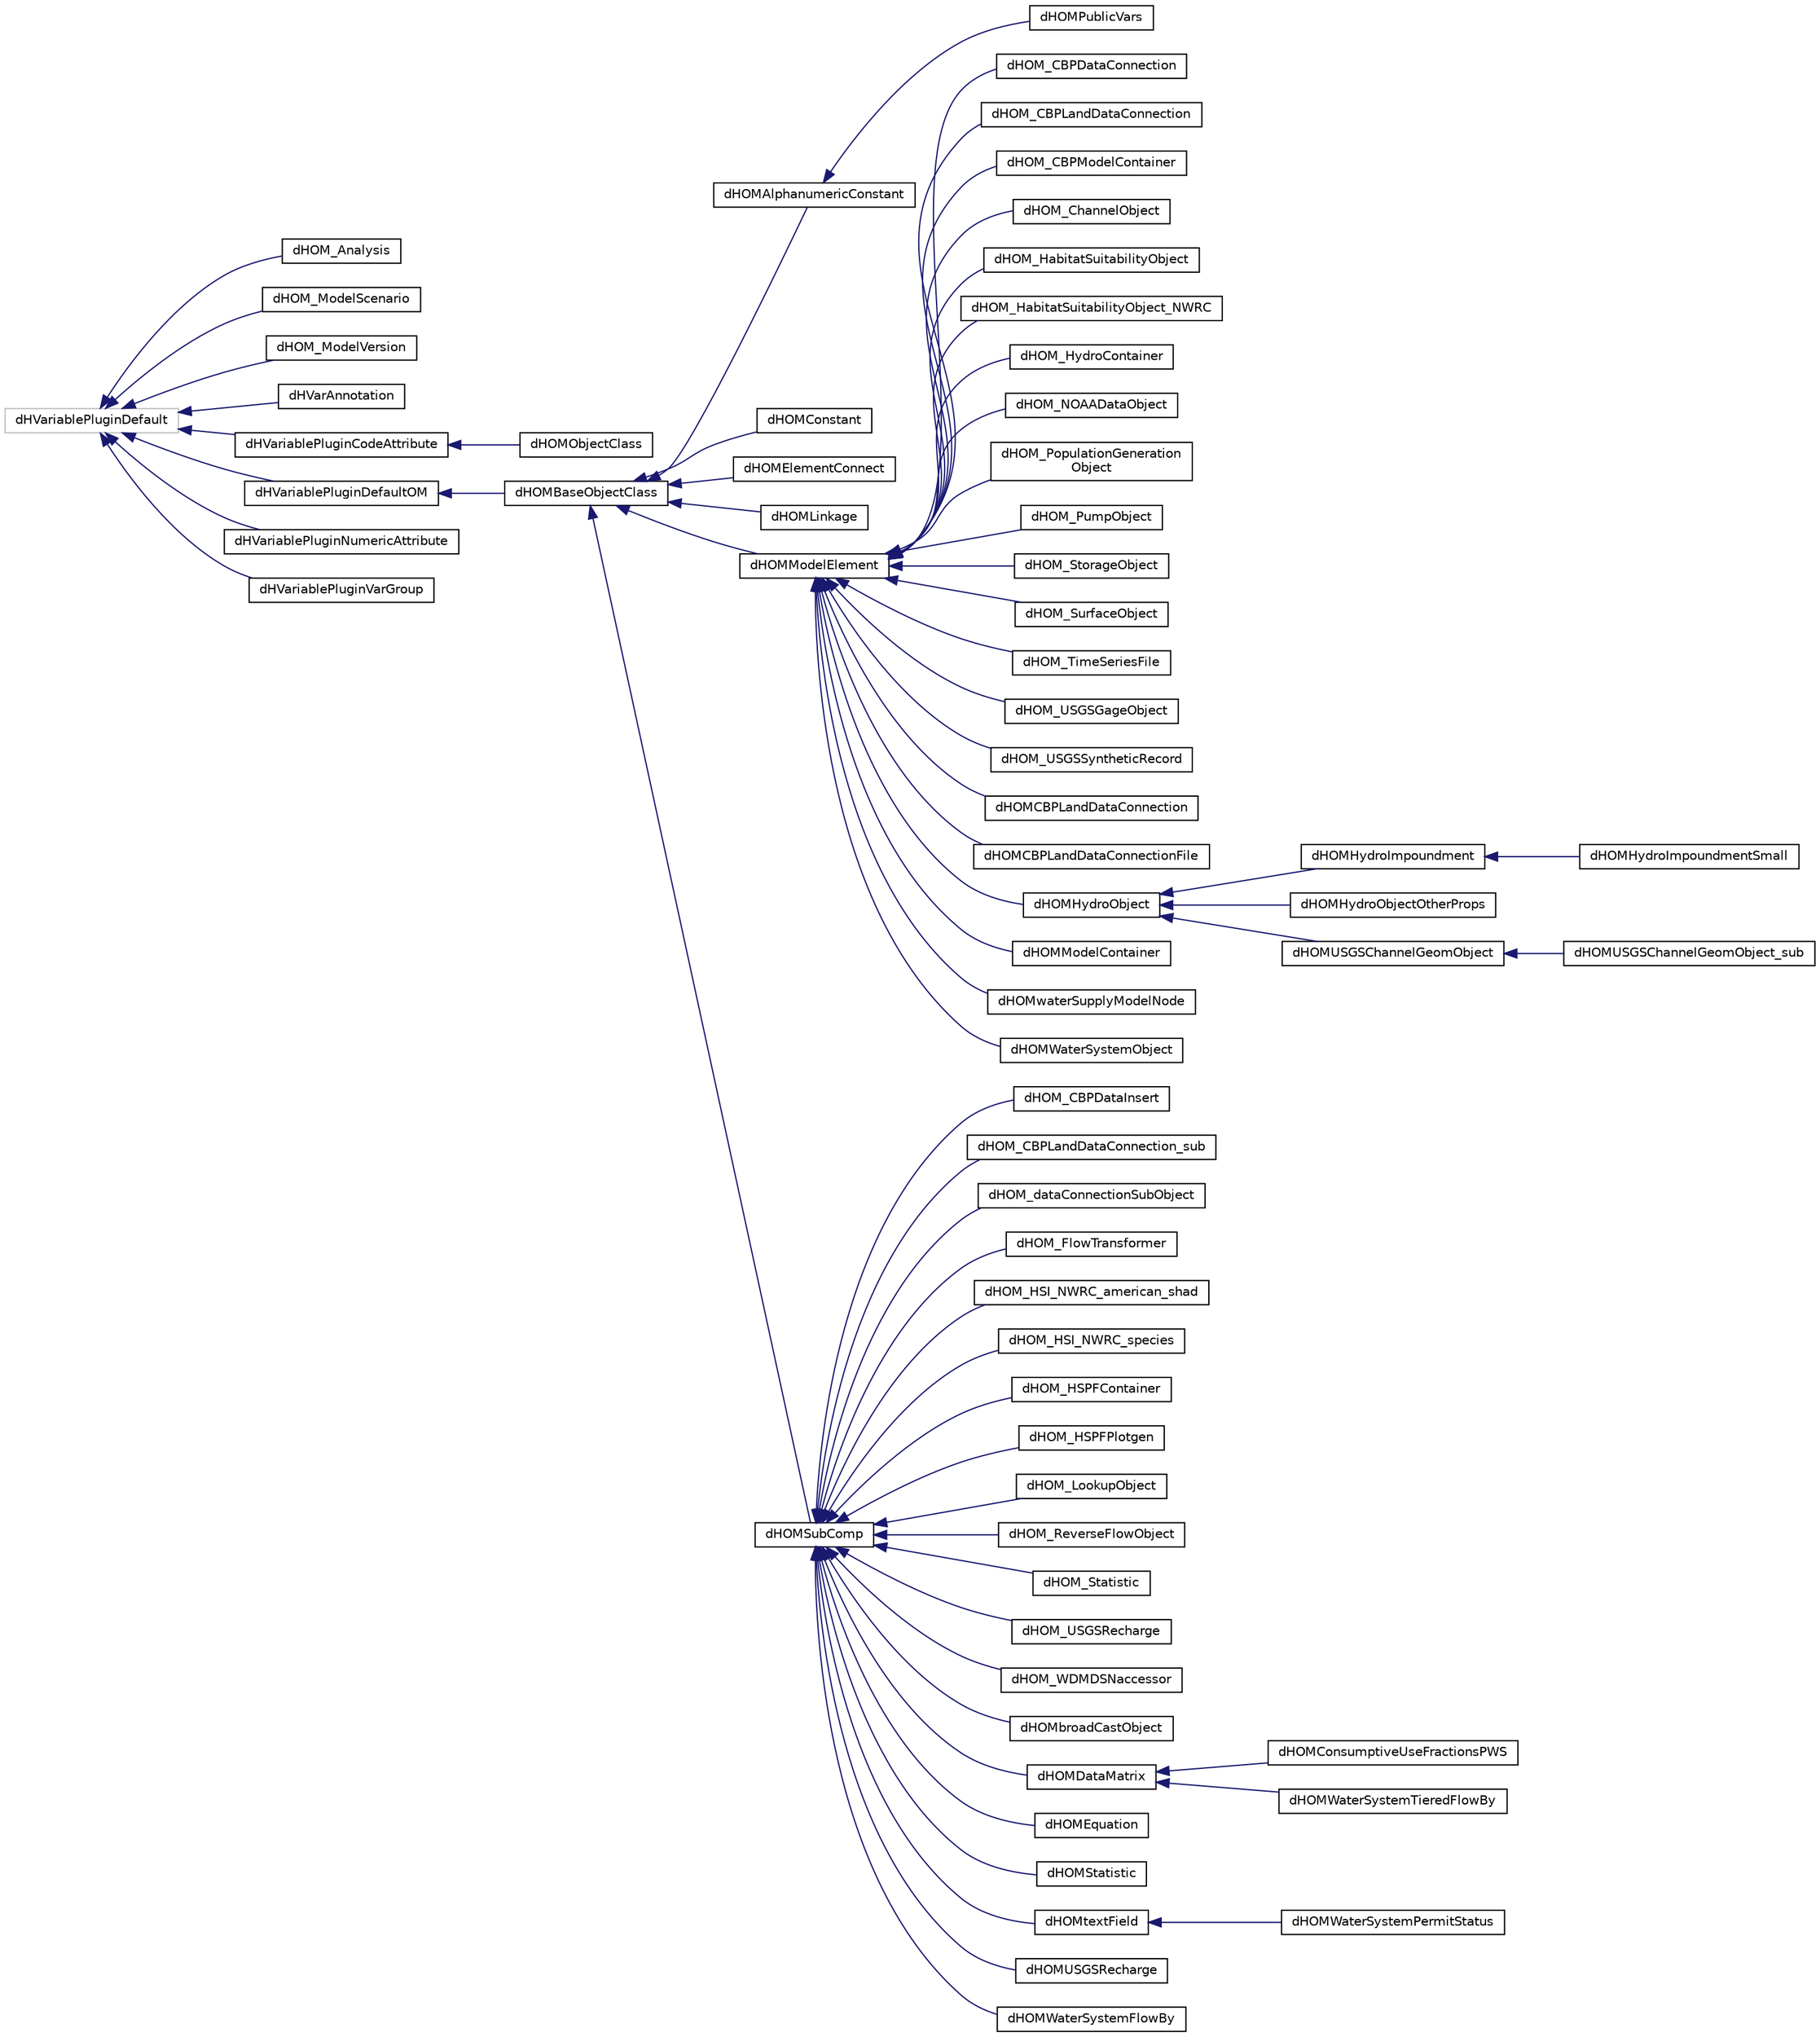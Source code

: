 digraph "Graphical Class Hierarchy"
{
 // LATEX_PDF_SIZE
  edge [fontname="Helvetica",fontsize="10",labelfontname="Helvetica",labelfontsize="10"];
  node [fontname="Helvetica",fontsize="10",shape=record];
  rankdir="LR";
  Node353 [label="dHVariablePluginDefault",height=0.2,width=0.4,color="grey75", fillcolor="white", style="filled",tooltip=" "];
  Node353 -> Node0 [dir="back",color="midnightblue",fontsize="10",style="solid",fontname="Helvetica"];
  Node0 [label="dHOM_Analysis",height=0.2,width=0.4,color="black", fillcolor="white", style="filled",URL="$classdHOM__Analysis.html",tooltip=" "];
  Node353 -> Node355 [dir="back",color="midnightblue",fontsize="10",style="solid",fontname="Helvetica"];
  Node355 [label="dHOM_ModelScenario",height=0.2,width=0.4,color="black", fillcolor="white", style="filled",URL="$classdHOM__ModelScenario.html",tooltip=" "];
  Node353 -> Node356 [dir="back",color="midnightblue",fontsize="10",style="solid",fontname="Helvetica"];
  Node356 [label="dHOM_ModelVersion",height=0.2,width=0.4,color="black", fillcolor="white", style="filled",URL="$classdHOM__ModelVersion.html",tooltip=" "];
  Node353 -> Node357 [dir="back",color="midnightblue",fontsize="10",style="solid",fontname="Helvetica"];
  Node357 [label="dHVarAnnotation",height=0.2,width=0.4,color="black", fillcolor="white", style="filled",URL="$classdHVarAnnotation.html",tooltip=" "];
  Node353 -> Node358 [dir="back",color="midnightblue",fontsize="10",style="solid",fontname="Helvetica"];
  Node358 [label="dHVariablePluginCodeAttribute",height=0.2,width=0.4,color="black", fillcolor="white", style="filled",URL="$classdHVariablePluginCodeAttribute.html",tooltip=" "];
  Node358 -> Node359 [dir="back",color="midnightblue",fontsize="10",style="solid",fontname="Helvetica"];
  Node359 [label="dHOMObjectClass",height=0.2,width=0.4,color="black", fillcolor="white", style="filled",URL="$classdHOMObjectClass.html",tooltip=" "];
  Node353 -> Node360 [dir="back",color="midnightblue",fontsize="10",style="solid",fontname="Helvetica"];
  Node360 [label="dHVariablePluginDefaultOM",height=0.2,width=0.4,color="black", fillcolor="white", style="filled",URL="$classdHVariablePluginDefaultOM.html",tooltip=" "];
  Node360 -> Node361 [dir="back",color="midnightblue",fontsize="10",style="solid",fontname="Helvetica"];
  Node361 [label="dHOMBaseObjectClass",height=0.2,width=0.4,color="black", fillcolor="white", style="filled",URL="$classdHOMBaseObjectClass.html",tooltip=" "];
  Node361 -> Node362 [dir="back",color="midnightblue",fontsize="10",style="solid",fontname="Helvetica"];
  Node362 [label="dHOMAlphanumericConstant",height=0.2,width=0.4,color="black", fillcolor="white", style="filled",URL="$classdHOMAlphanumericConstant.html",tooltip=" "];
  Node362 -> Node363 [dir="back",color="midnightblue",fontsize="10",style="solid",fontname="Helvetica"];
  Node363 [label="dHOMPublicVars",height=0.2,width=0.4,color="black", fillcolor="white", style="filled",URL="$classdHOMPublicVars.html",tooltip=" "];
  Node361 -> Node364 [dir="back",color="midnightblue",fontsize="10",style="solid",fontname="Helvetica"];
  Node364 [label="dHOMConstant",height=0.2,width=0.4,color="black", fillcolor="white", style="filled",URL="$classdHOMConstant.html",tooltip=" "];
  Node361 -> Node365 [dir="back",color="midnightblue",fontsize="10",style="solid",fontname="Helvetica"];
  Node365 [label="dHOMElementConnect",height=0.2,width=0.4,color="black", fillcolor="white", style="filled",URL="$classdHOMElementConnect.html",tooltip=" "];
  Node361 -> Node366 [dir="back",color="midnightblue",fontsize="10",style="solid",fontname="Helvetica"];
  Node366 [label="dHOMLinkage",height=0.2,width=0.4,color="black", fillcolor="white", style="filled",URL="$classdHOMLinkage.html",tooltip=" "];
  Node361 -> Node367 [dir="back",color="midnightblue",fontsize="10",style="solid",fontname="Helvetica"];
  Node367 [label="dHOMModelElement",height=0.2,width=0.4,color="black", fillcolor="white", style="filled",URL="$classdHOMModelElement.html",tooltip=" "];
  Node367 -> Node368 [dir="back",color="midnightblue",fontsize="10",style="solid",fontname="Helvetica"];
  Node368 [label="dHOM_CBPDataConnection",height=0.2,width=0.4,color="black", fillcolor="white", style="filled",URL="$classdHOM__CBPDataConnection.html",tooltip=" "];
  Node367 -> Node369 [dir="back",color="midnightblue",fontsize="10",style="solid",fontname="Helvetica"];
  Node369 [label="dHOM_CBPLandDataConnection",height=0.2,width=0.4,color="black", fillcolor="white", style="filled",URL="$classdHOM__CBPLandDataConnection.html",tooltip=" "];
  Node367 -> Node370 [dir="back",color="midnightblue",fontsize="10",style="solid",fontname="Helvetica"];
  Node370 [label="dHOM_CBPModelContainer",height=0.2,width=0.4,color="black", fillcolor="white", style="filled",URL="$classdHOM__CBPModelContainer.html",tooltip=" "];
  Node367 -> Node371 [dir="back",color="midnightblue",fontsize="10",style="solid",fontname="Helvetica"];
  Node371 [label="dHOM_ChannelObject",height=0.2,width=0.4,color="black", fillcolor="white", style="filled",URL="$classdHOM__ChannelObject.html",tooltip=" "];
  Node367 -> Node372 [dir="back",color="midnightblue",fontsize="10",style="solid",fontname="Helvetica"];
  Node372 [label="dHOM_HabitatSuitabilityObject",height=0.2,width=0.4,color="black", fillcolor="white", style="filled",URL="$classdHOM__HabitatSuitabilityObject.html",tooltip=" "];
  Node367 -> Node373 [dir="back",color="midnightblue",fontsize="10",style="solid",fontname="Helvetica"];
  Node373 [label="dHOM_HabitatSuitabilityObject_NWRC",height=0.2,width=0.4,color="black", fillcolor="white", style="filled",URL="$classdHOM__HabitatSuitabilityObject__NWRC.html",tooltip=" "];
  Node367 -> Node374 [dir="back",color="midnightblue",fontsize="10",style="solid",fontname="Helvetica"];
  Node374 [label="dHOM_HydroContainer",height=0.2,width=0.4,color="black", fillcolor="white", style="filled",URL="$classdHOM__HydroContainer.html",tooltip=" "];
  Node367 -> Node375 [dir="back",color="midnightblue",fontsize="10",style="solid",fontname="Helvetica"];
  Node375 [label="dHOM_NOAADataObject",height=0.2,width=0.4,color="black", fillcolor="white", style="filled",URL="$classdHOM__NOAADataObject.html",tooltip=" "];
  Node367 -> Node376 [dir="back",color="midnightblue",fontsize="10",style="solid",fontname="Helvetica"];
  Node376 [label="dHOM_PopulationGeneration\lObject",height=0.2,width=0.4,color="black", fillcolor="white", style="filled",URL="$classdHOM__PopulationGenerationObject.html",tooltip=" "];
  Node367 -> Node377 [dir="back",color="midnightblue",fontsize="10",style="solid",fontname="Helvetica"];
  Node377 [label="dHOM_PumpObject",height=0.2,width=0.4,color="black", fillcolor="white", style="filled",URL="$classdHOM__PumpObject.html",tooltip=" "];
  Node367 -> Node378 [dir="back",color="midnightblue",fontsize="10",style="solid",fontname="Helvetica"];
  Node378 [label="dHOM_StorageObject",height=0.2,width=0.4,color="black", fillcolor="white", style="filled",URL="$classdHOM__StorageObject.html",tooltip=" "];
  Node367 -> Node379 [dir="back",color="midnightblue",fontsize="10",style="solid",fontname="Helvetica"];
  Node379 [label="dHOM_SurfaceObject",height=0.2,width=0.4,color="black", fillcolor="white", style="filled",URL="$classdHOM__SurfaceObject.html",tooltip=" "];
  Node367 -> Node380 [dir="back",color="midnightblue",fontsize="10",style="solid",fontname="Helvetica"];
  Node380 [label="dHOM_TimeSeriesFile",height=0.2,width=0.4,color="black", fillcolor="white", style="filled",URL="$classdHOM__TimeSeriesFile.html",tooltip=" "];
  Node367 -> Node381 [dir="back",color="midnightblue",fontsize="10",style="solid",fontname="Helvetica"];
  Node381 [label="dHOM_USGSGageObject",height=0.2,width=0.4,color="black", fillcolor="white", style="filled",URL="$classdHOM__USGSGageObject.html",tooltip=" "];
  Node367 -> Node382 [dir="back",color="midnightblue",fontsize="10",style="solid",fontname="Helvetica"];
  Node382 [label="dHOM_USGSSyntheticRecord",height=0.2,width=0.4,color="black", fillcolor="white", style="filled",URL="$classdHOM__USGSSyntheticRecord.html",tooltip=" "];
  Node367 -> Node383 [dir="back",color="midnightblue",fontsize="10",style="solid",fontname="Helvetica"];
  Node383 [label="dHOMCBPLandDataConnection",height=0.2,width=0.4,color="black", fillcolor="white", style="filled",URL="$classdHOMCBPLandDataConnection.html",tooltip=" "];
  Node367 -> Node384 [dir="back",color="midnightblue",fontsize="10",style="solid",fontname="Helvetica"];
  Node384 [label="dHOMCBPLandDataConnectionFile",height=0.2,width=0.4,color="black", fillcolor="white", style="filled",URL="$classdHOMCBPLandDataConnectionFile.html",tooltip=" "];
  Node367 -> Node385 [dir="back",color="midnightblue",fontsize="10",style="solid",fontname="Helvetica"];
  Node385 [label="dHOMHydroObject",height=0.2,width=0.4,color="black", fillcolor="white", style="filled",URL="$classdHOMHydroObject.html",tooltip=" "];
  Node385 -> Node386 [dir="back",color="midnightblue",fontsize="10",style="solid",fontname="Helvetica"];
  Node386 [label="dHOMHydroImpoundment",height=0.2,width=0.4,color="black", fillcolor="white", style="filled",URL="$classdHOMHydroImpoundment.html",tooltip=" "];
  Node386 -> Node387 [dir="back",color="midnightblue",fontsize="10",style="solid",fontname="Helvetica"];
  Node387 [label="dHOMHydroImpoundmentSmall",height=0.2,width=0.4,color="black", fillcolor="white", style="filled",URL="$classdHOMHydroImpoundmentSmall.html",tooltip=" "];
  Node385 -> Node388 [dir="back",color="midnightblue",fontsize="10",style="solid",fontname="Helvetica"];
  Node388 [label="dHOMHydroObjectOtherProps",height=0.2,width=0.4,color="black", fillcolor="white", style="filled",URL="$classdHOMHydroObjectOtherProps.html",tooltip=" "];
  Node385 -> Node389 [dir="back",color="midnightblue",fontsize="10",style="solid",fontname="Helvetica"];
  Node389 [label="dHOMUSGSChannelGeomObject",height=0.2,width=0.4,color="black", fillcolor="white", style="filled",URL="$classdHOMUSGSChannelGeomObject.html",tooltip=" "];
  Node389 -> Node390 [dir="back",color="midnightblue",fontsize="10",style="solid",fontname="Helvetica"];
  Node390 [label="dHOMUSGSChannelGeomObject_sub",height=0.2,width=0.4,color="black", fillcolor="white", style="filled",URL="$classdHOMUSGSChannelGeomObject__sub.html",tooltip=" "];
  Node367 -> Node391 [dir="back",color="midnightblue",fontsize="10",style="solid",fontname="Helvetica"];
  Node391 [label="dHOMModelContainer",height=0.2,width=0.4,color="black", fillcolor="white", style="filled",URL="$classdHOMModelContainer.html",tooltip=" "];
  Node367 -> Node392 [dir="back",color="midnightblue",fontsize="10",style="solid",fontname="Helvetica"];
  Node392 [label="dHOMwaterSupplyModelNode",height=0.2,width=0.4,color="black", fillcolor="white", style="filled",URL="$classdHOMwaterSupplyModelNode.html",tooltip=" "];
  Node367 -> Node393 [dir="back",color="midnightblue",fontsize="10",style="solid",fontname="Helvetica"];
  Node393 [label="dHOMWaterSystemObject",height=0.2,width=0.4,color="black", fillcolor="white", style="filled",URL="$classdHOMWaterSystemObject.html",tooltip=" "];
  Node361 -> Node394 [dir="back",color="midnightblue",fontsize="10",style="solid",fontname="Helvetica"];
  Node394 [label="dHOMSubComp",height=0.2,width=0.4,color="black", fillcolor="white", style="filled",URL="$classdHOMSubComp.html",tooltip=" "];
  Node394 -> Node395 [dir="back",color="midnightblue",fontsize="10",style="solid",fontname="Helvetica"];
  Node395 [label="dHOM_CBPDataInsert",height=0.2,width=0.4,color="black", fillcolor="white", style="filled",URL="$classdHOM__CBPDataInsert.html",tooltip=" "];
  Node394 -> Node396 [dir="back",color="midnightblue",fontsize="10",style="solid",fontname="Helvetica"];
  Node396 [label="dHOM_CBPLandDataConnection_sub",height=0.2,width=0.4,color="black", fillcolor="white", style="filled",URL="$classdHOM__CBPLandDataConnection__sub.html",tooltip=" "];
  Node394 -> Node397 [dir="back",color="midnightblue",fontsize="10",style="solid",fontname="Helvetica"];
  Node397 [label="dHOM_dataConnectionSubObject",height=0.2,width=0.4,color="black", fillcolor="white", style="filled",URL="$classdHOM__dataConnectionSubObject.html",tooltip=" "];
  Node394 -> Node398 [dir="back",color="midnightblue",fontsize="10",style="solid",fontname="Helvetica"];
  Node398 [label="dHOM_FlowTransformer",height=0.2,width=0.4,color="black", fillcolor="white", style="filled",URL="$classdHOM__FlowTransformer.html",tooltip=" "];
  Node394 -> Node399 [dir="back",color="midnightblue",fontsize="10",style="solid",fontname="Helvetica"];
  Node399 [label="dHOM_HSI_NWRC_american_shad",height=0.2,width=0.4,color="black", fillcolor="white", style="filled",URL="$classdHOM__HSI__NWRC__american__shad.html",tooltip=" "];
  Node394 -> Node400 [dir="back",color="midnightblue",fontsize="10",style="solid",fontname="Helvetica"];
  Node400 [label="dHOM_HSI_NWRC_species",height=0.2,width=0.4,color="black", fillcolor="white", style="filled",URL="$classdHOM__HSI__NWRC__species.html",tooltip=" "];
  Node394 -> Node401 [dir="back",color="midnightblue",fontsize="10",style="solid",fontname="Helvetica"];
  Node401 [label="dHOM_HSPFContainer",height=0.2,width=0.4,color="black", fillcolor="white", style="filled",URL="$classdHOM__HSPFContainer.html",tooltip=" "];
  Node394 -> Node402 [dir="back",color="midnightblue",fontsize="10",style="solid",fontname="Helvetica"];
  Node402 [label="dHOM_HSPFPlotgen",height=0.2,width=0.4,color="black", fillcolor="white", style="filled",URL="$classdHOM__HSPFPlotgen.html",tooltip=" "];
  Node394 -> Node403 [dir="back",color="midnightblue",fontsize="10",style="solid",fontname="Helvetica"];
  Node403 [label="dHOM_LookupObject",height=0.2,width=0.4,color="black", fillcolor="white", style="filled",URL="$classdHOM__LookupObject.html",tooltip=" "];
  Node394 -> Node404 [dir="back",color="midnightblue",fontsize="10",style="solid",fontname="Helvetica"];
  Node404 [label="dHOM_ReverseFlowObject",height=0.2,width=0.4,color="black", fillcolor="white", style="filled",URL="$classdHOM__ReverseFlowObject.html",tooltip=" "];
  Node394 -> Node405 [dir="back",color="midnightblue",fontsize="10",style="solid",fontname="Helvetica"];
  Node405 [label="dHOM_Statistic",height=0.2,width=0.4,color="black", fillcolor="white", style="filled",URL="$classdHOM__Statistic.html",tooltip=" "];
  Node394 -> Node406 [dir="back",color="midnightblue",fontsize="10",style="solid",fontname="Helvetica"];
  Node406 [label="dHOM_USGSRecharge",height=0.2,width=0.4,color="black", fillcolor="white", style="filled",URL="$classdHOM__USGSRecharge.html",tooltip=" "];
  Node394 -> Node407 [dir="back",color="midnightblue",fontsize="10",style="solid",fontname="Helvetica"];
  Node407 [label="dHOM_WDMDSNaccessor",height=0.2,width=0.4,color="black", fillcolor="white", style="filled",URL="$classdHOM__WDMDSNaccessor.html",tooltip=" "];
  Node394 -> Node408 [dir="back",color="midnightblue",fontsize="10",style="solid",fontname="Helvetica"];
  Node408 [label="dHOMbroadCastObject",height=0.2,width=0.4,color="black", fillcolor="white", style="filled",URL="$classdHOMbroadCastObject.html",tooltip=" "];
  Node394 -> Node409 [dir="back",color="midnightblue",fontsize="10",style="solid",fontname="Helvetica"];
  Node409 [label="dHOMDataMatrix",height=0.2,width=0.4,color="black", fillcolor="white", style="filled",URL="$classdHOMDataMatrix.html",tooltip=" "];
  Node409 -> Node410 [dir="back",color="midnightblue",fontsize="10",style="solid",fontname="Helvetica"];
  Node410 [label="dHOMConsumptiveUseFractionsPWS",height=0.2,width=0.4,color="black", fillcolor="white", style="filled",URL="$classdHOMConsumptiveUseFractionsPWS.html",tooltip=" "];
  Node409 -> Node411 [dir="back",color="midnightblue",fontsize="10",style="solid",fontname="Helvetica"];
  Node411 [label="dHOMWaterSystemTieredFlowBy",height=0.2,width=0.4,color="black", fillcolor="white", style="filled",URL="$classdHOMWaterSystemTieredFlowBy.html",tooltip=" "];
  Node394 -> Node412 [dir="back",color="midnightblue",fontsize="10",style="solid",fontname="Helvetica"];
  Node412 [label="dHOMEquation",height=0.2,width=0.4,color="black", fillcolor="white", style="filled",URL="$classdHOMEquation.html",tooltip=" "];
  Node394 -> Node413 [dir="back",color="midnightblue",fontsize="10",style="solid",fontname="Helvetica"];
  Node413 [label="dHOMStatistic",height=0.2,width=0.4,color="black", fillcolor="white", style="filled",URL="$classdHOMStatistic.html",tooltip=" "];
  Node394 -> Node414 [dir="back",color="midnightblue",fontsize="10",style="solid",fontname="Helvetica"];
  Node414 [label="dHOMtextField",height=0.2,width=0.4,color="black", fillcolor="white", style="filled",URL="$classdHOMtextField.html",tooltip=" "];
  Node414 -> Node415 [dir="back",color="midnightblue",fontsize="10",style="solid",fontname="Helvetica"];
  Node415 [label="dHOMWaterSystemPermitStatus",height=0.2,width=0.4,color="black", fillcolor="white", style="filled",URL="$classdHOMWaterSystemPermitStatus.html",tooltip=" "];
  Node394 -> Node416 [dir="back",color="midnightblue",fontsize="10",style="solid",fontname="Helvetica"];
  Node416 [label="dHOMUSGSRecharge",height=0.2,width=0.4,color="black", fillcolor="white", style="filled",URL="$classdHOMUSGSRecharge.html",tooltip=" "];
  Node394 -> Node417 [dir="back",color="midnightblue",fontsize="10",style="solid",fontname="Helvetica"];
  Node417 [label="dHOMWaterSystemFlowBy",height=0.2,width=0.4,color="black", fillcolor="white", style="filled",URL="$classdHOMWaterSystemFlowBy.html",tooltip=" "];
  Node353 -> Node418 [dir="back",color="midnightblue",fontsize="10",style="solid",fontname="Helvetica"];
  Node418 [label="dHVariablePluginNumericAttribute",height=0.2,width=0.4,color="black", fillcolor="white", style="filled",URL="$classdHVariablePluginNumericAttribute.html",tooltip=" "];
  Node353 -> Node419 [dir="back",color="midnightblue",fontsize="10",style="solid",fontname="Helvetica"];
  Node419 [label="dHVariablePluginVarGroup",height=0.2,width=0.4,color="black", fillcolor="white", style="filled",URL="$classdHVariablePluginVarGroup.html",tooltip=" "];
}
